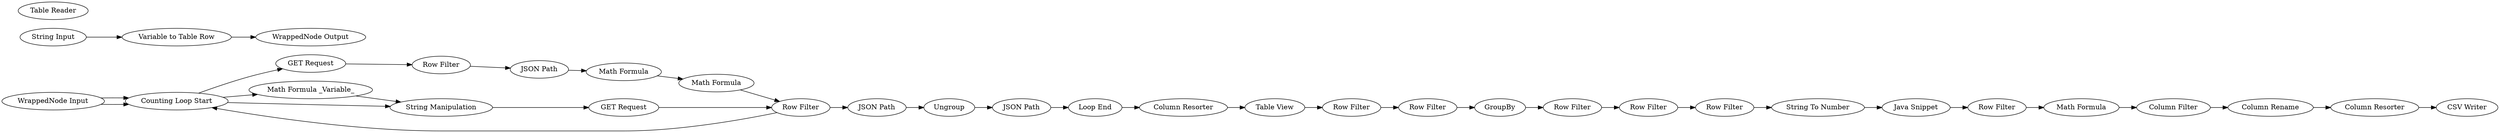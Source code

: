 digraph {
	57 [label="WrappedNode Input"]
	59 [label="WrappedNode Output"]
	60 [label="String Input"]
	62 [label="Variable to Table Row"]
	139 [label="Table View"]
	114 [label="GET Request"]
	116 [label="Row Filter"]
	117 [label="JSON Path"]
	119 [label="Math Formula"]
	120 [label="Math Formula"]
	122 [label="String Manipulation"]
	123 [label="Table Row to Variable"]
	122 [label="Counting Loop Start"]
	123 [label="Row Filter"]
	124 [label="JSON Path"]
	125 [label=Ungroup]
	126 [label="GET Request"]
	127 [label="JSON Path"]
	129 [label="Math Formula _Variable_"]
	130 [label="String Manipulation"]
	131 [label="Loop End"]
	151 [label="Row Filter"]
	152 [label="Row Filter"]
	153 [label=GroupBy]
	154 [label="Row Filter"]
	155 [label="Row Filter"]
	156 [label="Column Resorter"]
	157 [label="Column Filter"]
	158 [label="Column Rename"]
	159 [label="Column Resorter"]
	160 [label="Math Formula"]
	161 [label="Row Filter"]
	270 [label="Java Snippet"]
	271 [label="Row Filter"]
	272 [label="CSV Writer"]
	273 [label="Table Reader"]
	274 [label="String To Number"]
	60 -> 62
	62 -> 59
	114 -> 116
	116 -> 117
	117 -> 119
	119 -> 120
	120 -> 123
	122 -> 114
	122 -> 130
	122 -> 129
	123 -> 124
	124 -> 125
	125 -> 127
	126 -> 123
	127 -> 131
	129 -> 130
	130 -> 126
	57 -> 122
	57 -> 122
	139 -> 151
	123 -> 122
	131 -> 156
	151 -> 161
	152 -> 155
	153 -> 152
	154 -> 274
	155 -> 154
	156 -> 139
	157 -> 158
	158 -> 159
	159 -> 272
	160 -> 157
	161 -> 153
	270 -> 271
	271 -> 160
	274 -> 270
	rankdir=LR
}
